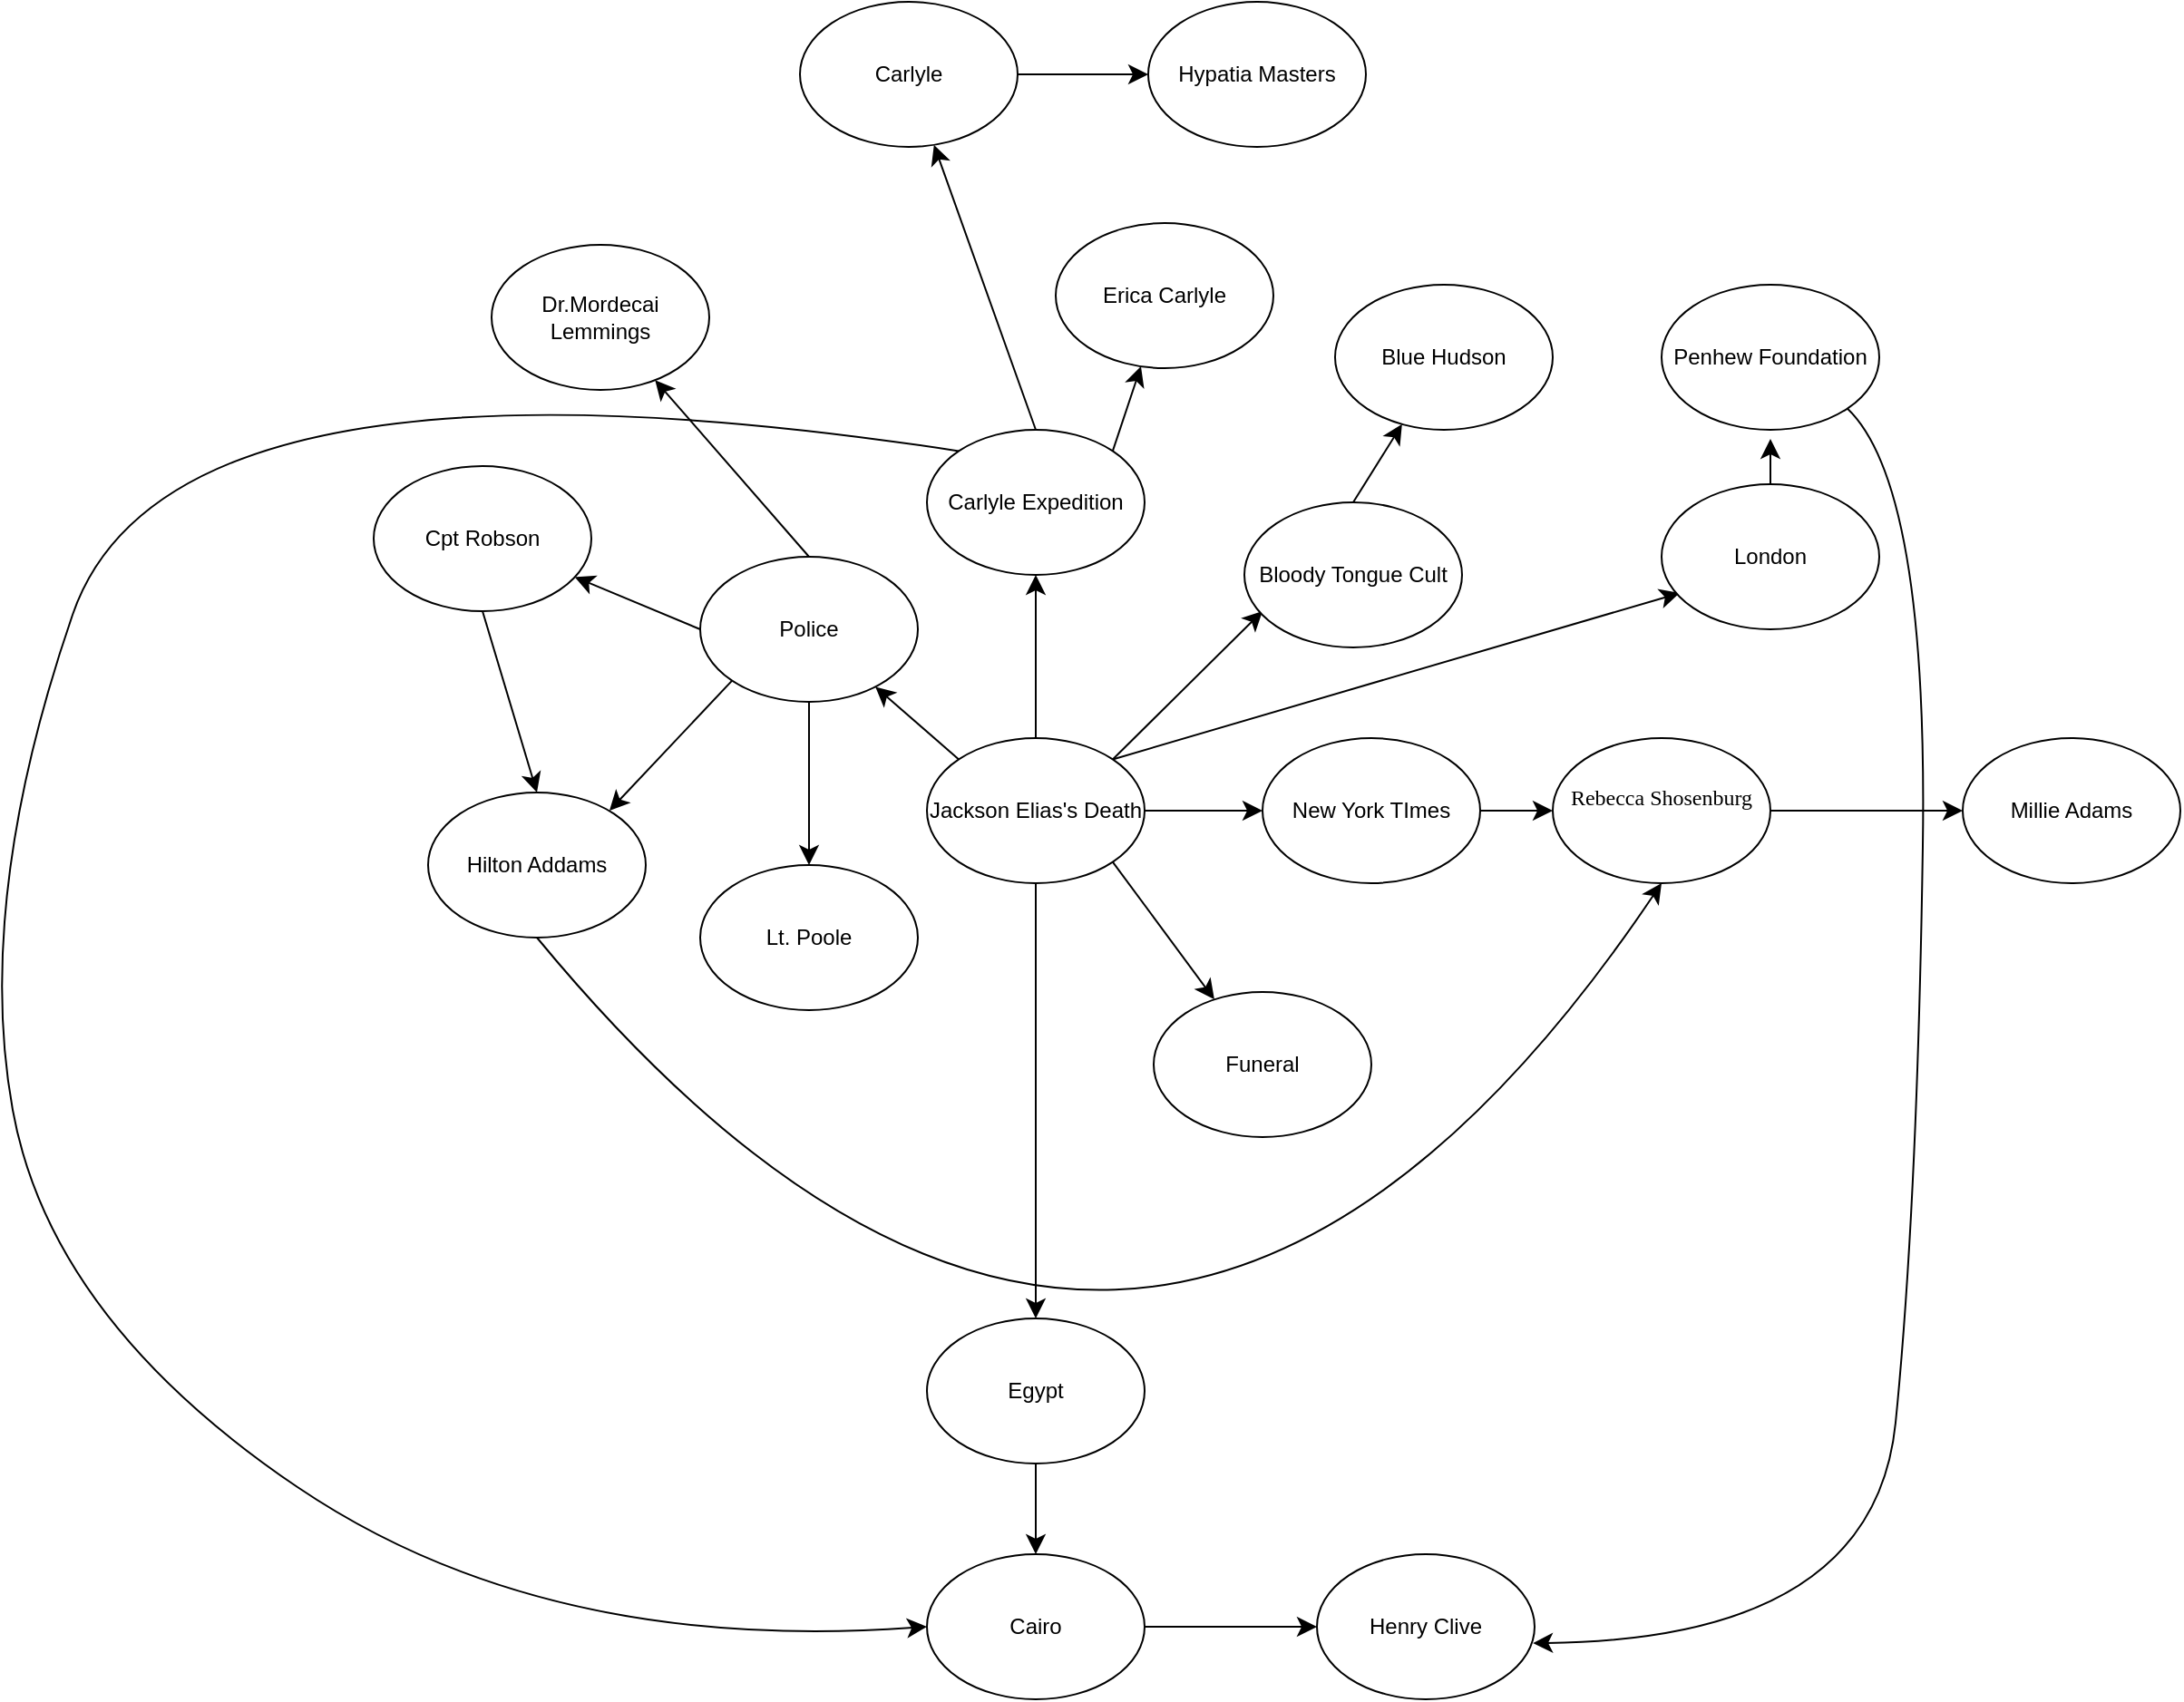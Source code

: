 <mxfile version="25.0.1">
  <diagram name="Page-1" id="b_HDnpSnPiXC6NOEgiW1">
    <mxGraphModel dx="250" dy="-992" grid="0" gridSize="11" guides="1" tooltips="1" connect="1" arrows="1" fold="1" page="0" pageScale="1" pageWidth="3300" pageHeight="4681" math="0" shadow="0">
      <root>
        <mxCell id="0" />
        <mxCell id="1" parent="0" />
        <mxCell id="oPstrzkBWRwHzrpRvFm4-18" style="edgeStyle=none;curved=1;rounded=0;orthogonalLoop=1;jettySize=auto;html=1;exitX=1;exitY=0;exitDx=0;exitDy=0;fontSize=12;startSize=8;endSize=8;" parent="1" source="oPstrzkBWRwHzrpRvFm4-16" edge="1">
          <mxGeometry relative="1" as="geometry">
            <mxPoint x="1795" y="2191" as="targetPoint" />
          </mxGeometry>
        </mxCell>
        <mxCell id="oPstrzkBWRwHzrpRvFm4-19" style="edgeStyle=none;curved=1;rounded=0;orthogonalLoop=1;jettySize=auto;html=1;exitX=0.5;exitY=0;exitDx=0;exitDy=0;fontSize=12;startSize=8;endSize=8;" parent="1" source="oPstrzkBWRwHzrpRvFm4-16" edge="1">
          <mxGeometry relative="1" as="geometry">
            <mxPoint x="1670" y="2171" as="targetPoint" />
          </mxGeometry>
        </mxCell>
        <mxCell id="oPstrzkBWRwHzrpRvFm4-20" style="edgeStyle=none;curved=1;rounded=0;orthogonalLoop=1;jettySize=auto;html=1;exitX=0;exitY=0;exitDx=0;exitDy=0;fontSize=12;startSize=8;endSize=8;" parent="1" source="oPstrzkBWRwHzrpRvFm4-16" target="oPstrzkBWRwHzrpRvFm4-21" edge="1">
          <mxGeometry relative="1" as="geometry">
            <mxPoint x="1545" y="2201" as="targetPoint" />
          </mxGeometry>
        </mxCell>
        <mxCell id="oPstrzkBWRwHzrpRvFm4-29" style="edgeStyle=none;curved=1;rounded=0;orthogonalLoop=1;jettySize=auto;html=1;exitX=1;exitY=0.5;exitDx=0;exitDy=0;fontSize=12;startSize=8;endSize=8;" parent="1" source="oPstrzkBWRwHzrpRvFm4-16" target="oPstrzkBWRwHzrpRvFm4-30" edge="1">
          <mxGeometry relative="1" as="geometry">
            <mxPoint x="1855" y="2301" as="targetPoint" />
          </mxGeometry>
        </mxCell>
        <mxCell id="oPstrzkBWRwHzrpRvFm4-32" style="edgeStyle=none;curved=1;rounded=0;orthogonalLoop=1;jettySize=auto;html=1;exitX=1;exitY=1;exitDx=0;exitDy=0;fontSize=12;startSize=8;endSize=8;" parent="1" source="oPstrzkBWRwHzrpRvFm4-16" target="oPstrzkBWRwHzrpRvFm4-33" edge="1">
          <mxGeometry relative="1" as="geometry">
            <mxPoint x="1795" y="2441" as="targetPoint" />
          </mxGeometry>
        </mxCell>
        <mxCell id="oPstrzkBWRwHzrpRvFm4-36" style="edgeStyle=none;curved=1;rounded=0;orthogonalLoop=1;jettySize=auto;html=1;exitX=1;exitY=0;exitDx=0;exitDy=0;fontSize=12;startSize=8;endSize=8;" parent="1" source="oPstrzkBWRwHzrpRvFm4-16" edge="1">
          <mxGeometry relative="1" as="geometry">
            <mxPoint x="2025" y="2181" as="targetPoint" />
          </mxGeometry>
        </mxCell>
        <mxCell id="oPstrzkBWRwHzrpRvFm4-39" style="edgeStyle=none;curved=1;rounded=0;orthogonalLoop=1;jettySize=auto;html=1;exitX=0.5;exitY=1;exitDx=0;exitDy=0;fontSize=12;startSize=8;endSize=8;" parent="1" source="oPstrzkBWRwHzrpRvFm4-16" target="oPstrzkBWRwHzrpRvFm4-40" edge="1">
          <mxGeometry relative="1" as="geometry">
            <mxPoint x="1665" y="2621" as="targetPoint" />
          </mxGeometry>
        </mxCell>
        <mxCell id="oPstrzkBWRwHzrpRvFm4-16" value="Jackson Elias&#39;s Death" style="ellipse;whiteSpace=wrap;html=1;" parent="1" vertex="1">
          <mxGeometry x="1610" y="2261" width="120" height="80" as="geometry" />
        </mxCell>
        <mxCell id="oPstrzkBWRwHzrpRvFm4-24" style="edgeStyle=none;curved=1;rounded=0;orthogonalLoop=1;jettySize=auto;html=1;exitX=0.5;exitY=1;exitDx=0;exitDy=0;fontSize=12;startSize=8;endSize=8;" parent="1" source="oPstrzkBWRwHzrpRvFm4-21" target="oPstrzkBWRwHzrpRvFm4-27" edge="1">
          <mxGeometry relative="1" as="geometry">
            <mxPoint x="1545" y="2371" as="targetPoint" />
          </mxGeometry>
        </mxCell>
        <mxCell id="oPstrzkBWRwHzrpRvFm4-25" style="edgeStyle=none;curved=1;rounded=0;orthogonalLoop=1;jettySize=auto;html=1;exitX=0;exitY=1;exitDx=0;exitDy=0;fontSize=12;startSize=8;endSize=8;" parent="1" source="oPstrzkBWRwHzrpRvFm4-21" edge="1">
          <mxGeometry relative="1" as="geometry">
            <mxPoint x="1435" y="2301" as="targetPoint" />
          </mxGeometry>
        </mxCell>
        <mxCell id="oPstrzkBWRwHzrpRvFm4-26" style="edgeStyle=none;curved=1;rounded=0;orthogonalLoop=1;jettySize=auto;html=1;exitX=0;exitY=0.5;exitDx=0;exitDy=0;fontSize=12;startSize=8;endSize=8;" parent="1" source="oPstrzkBWRwHzrpRvFm4-21" target="oPstrzkBWRwHzrpRvFm4-37" edge="1">
          <mxGeometry relative="1" as="geometry">
            <mxPoint x="1365" y="2151" as="targetPoint" />
          </mxGeometry>
        </mxCell>
        <mxCell id="K64KkESOAolKnABilGlZ-12" style="edgeStyle=none;curved=1;rounded=0;orthogonalLoop=1;jettySize=auto;html=1;exitX=0.5;exitY=0;exitDx=0;exitDy=0;fontSize=12;startSize=8;endSize=8;" edge="1" parent="1" source="oPstrzkBWRwHzrpRvFm4-21" target="K64KkESOAolKnABilGlZ-13">
          <mxGeometry relative="1" as="geometry">
            <mxPoint x="1430" y="2029" as="targetPoint" />
          </mxGeometry>
        </mxCell>
        <mxCell id="oPstrzkBWRwHzrpRvFm4-21" value="Police" style="ellipse;whiteSpace=wrap;html=1;" parent="1" vertex="1">
          <mxGeometry x="1485" y="2161" width="120" height="80" as="geometry" />
        </mxCell>
        <mxCell id="oPstrzkBWRwHzrpRvFm4-50" style="edgeStyle=none;curved=1;rounded=0;orthogonalLoop=1;jettySize=auto;html=1;exitX=0;exitY=0;exitDx=0;exitDy=0;entryX=0;entryY=0.5;entryDx=0;entryDy=0;fontSize=12;startSize=8;endSize=8;" parent="1" source="oPstrzkBWRwHzrpRvFm4-22" target="oPstrzkBWRwHzrpRvFm4-42" edge="1">
          <mxGeometry relative="1" as="geometry">
            <Array as="points">
              <mxPoint x="1193" y="2036" />
              <mxPoint x="1085" y="2350" />
              <mxPoint x="1127" y="2582" />
              <mxPoint x="1399" y="2766" />
            </Array>
          </mxGeometry>
        </mxCell>
        <mxCell id="K64KkESOAolKnABilGlZ-1" style="edgeStyle=none;curved=1;rounded=0;orthogonalLoop=1;jettySize=auto;html=1;exitX=1;exitY=0;exitDx=0;exitDy=0;fontSize=12;startSize=8;endSize=8;" edge="1" parent="1" source="oPstrzkBWRwHzrpRvFm4-22" target="K64KkESOAolKnABilGlZ-2">
          <mxGeometry relative="1" as="geometry">
            <mxPoint x="1733" y="2037" as="targetPoint" />
          </mxGeometry>
        </mxCell>
        <mxCell id="K64KkESOAolKnABilGlZ-8" style="edgeStyle=none;curved=1;rounded=0;orthogonalLoop=1;jettySize=auto;html=1;exitX=0.5;exitY=0;exitDx=0;exitDy=0;fontSize=12;startSize=8;endSize=8;" edge="1" parent="1" source="oPstrzkBWRwHzrpRvFm4-22" target="K64KkESOAolKnABilGlZ-9">
          <mxGeometry relative="1" as="geometry">
            <mxPoint x="1596" y="1942" as="targetPoint" />
          </mxGeometry>
        </mxCell>
        <mxCell id="oPstrzkBWRwHzrpRvFm4-22" value="Carlyle Expedition" style="ellipse;whiteSpace=wrap;html=1;" parent="1" vertex="1">
          <mxGeometry x="1610" y="2091" width="120" height="80" as="geometry" />
        </mxCell>
        <mxCell id="K64KkESOAolKnABilGlZ-3" style="edgeStyle=none;curved=1;rounded=0;orthogonalLoop=1;jettySize=auto;html=1;exitX=0.5;exitY=0;exitDx=0;exitDy=0;fontSize=12;startSize=8;endSize=8;" edge="1" parent="1" source="oPstrzkBWRwHzrpRvFm4-23" target="K64KkESOAolKnABilGlZ-4">
          <mxGeometry relative="1" as="geometry">
            <mxPoint x="1868" y="2058" as="targetPoint" />
          </mxGeometry>
        </mxCell>
        <mxCell id="oPstrzkBWRwHzrpRvFm4-23" value="Bloody Tongue Cult" style="ellipse;whiteSpace=wrap;html=1;" parent="1" vertex="1">
          <mxGeometry x="1785" y="2131" width="120" height="80" as="geometry" />
        </mxCell>
        <mxCell id="oPstrzkBWRwHzrpRvFm4-27" value="Lt. Poole" style="ellipse;whiteSpace=wrap;html=1;" parent="1" vertex="1">
          <mxGeometry x="1485" y="2331" width="120" height="80" as="geometry" />
        </mxCell>
        <mxCell id="oPstrzkBWRwHzrpRvFm4-35" style="edgeStyle=none;curved=1;rounded=0;orthogonalLoop=1;jettySize=auto;html=1;exitX=0.5;exitY=1;exitDx=0;exitDy=0;entryX=0.5;entryY=1;entryDx=0;entryDy=0;fontSize=12;startSize=8;endSize=8;" parent="1" source="oPstrzkBWRwHzrpRvFm4-28" target="oPstrzkBWRwHzrpRvFm4-34" edge="1">
          <mxGeometry relative="1" as="geometry">
            <Array as="points">
              <mxPoint x="1725" y="2771" />
            </Array>
          </mxGeometry>
        </mxCell>
        <mxCell id="oPstrzkBWRwHzrpRvFm4-28" value="Hilton Addams" style="ellipse;whiteSpace=wrap;html=1;" parent="1" vertex="1">
          <mxGeometry x="1335" y="2291" width="120" height="80" as="geometry" />
        </mxCell>
        <mxCell id="oPstrzkBWRwHzrpRvFm4-31" style="edgeStyle=none;curved=1;rounded=0;orthogonalLoop=1;jettySize=auto;html=1;exitX=1;exitY=0.5;exitDx=0;exitDy=0;fontSize=12;startSize=8;endSize=8;" parent="1" source="oPstrzkBWRwHzrpRvFm4-30" target="oPstrzkBWRwHzrpRvFm4-34" edge="1">
          <mxGeometry relative="1" as="geometry">
            <mxPoint x="2015" y="2301" as="targetPoint" />
          </mxGeometry>
        </mxCell>
        <mxCell id="oPstrzkBWRwHzrpRvFm4-30" value="New York TImes" style="ellipse;whiteSpace=wrap;html=1;" parent="1" vertex="1">
          <mxGeometry x="1795" y="2261" width="120" height="80" as="geometry" />
        </mxCell>
        <mxCell id="oPstrzkBWRwHzrpRvFm4-33" value="Funeral" style="ellipse;whiteSpace=wrap;html=1;" parent="1" vertex="1">
          <mxGeometry x="1735" y="2401" width="120" height="80" as="geometry" />
        </mxCell>
        <mxCell id="K64KkESOAolKnABilGlZ-5" style="edgeStyle=none;curved=1;rounded=0;orthogonalLoop=1;jettySize=auto;html=1;exitX=1;exitY=0.5;exitDx=0;exitDy=0;fontSize=12;startSize=8;endSize=8;" edge="1" parent="1" source="oPstrzkBWRwHzrpRvFm4-34" target="K64KkESOAolKnABilGlZ-6">
          <mxGeometry relative="1" as="geometry">
            <mxPoint x="2185" y="2301" as="targetPoint" />
          </mxGeometry>
        </mxCell>
        <mxCell id="oPstrzkBWRwHzrpRvFm4-34" value="&#xa;&lt;span style=&quot;left: 136.313px; top: 187.976px; font-size: 12px; font-family: serif; transform: scaleX(0.994);&quot;&gt;Rebecca Shosenburg&lt;/span&gt;&#xa;&#xa;" style="ellipse;whiteSpace=wrap;html=1;" parent="1" vertex="1">
          <mxGeometry x="1955" y="2261" width="120" height="80" as="geometry" />
        </mxCell>
        <mxCell id="oPstrzkBWRwHzrpRvFm4-49" style="edgeStyle=none;curved=1;rounded=0;orthogonalLoop=1;jettySize=auto;html=1;exitX=0.5;exitY=1;exitDx=0;exitDy=0;entryX=0.5;entryY=0;entryDx=0;entryDy=0;fontSize=12;startSize=8;endSize=8;" parent="1" source="oPstrzkBWRwHzrpRvFm4-37" target="oPstrzkBWRwHzrpRvFm4-28" edge="1">
          <mxGeometry relative="1" as="geometry" />
        </mxCell>
        <mxCell id="oPstrzkBWRwHzrpRvFm4-37" value="Cpt Robson" style="ellipse;whiteSpace=wrap;html=1;" parent="1" vertex="1">
          <mxGeometry x="1305" y="2111" width="120" height="80" as="geometry" />
        </mxCell>
        <mxCell id="oPstrzkBWRwHzrpRvFm4-43" style="edgeStyle=none;curved=1;rounded=0;orthogonalLoop=1;jettySize=auto;html=1;exitX=0.5;exitY=0;exitDx=0;exitDy=0;fontSize=12;startSize=8;endSize=8;" parent="1" source="oPstrzkBWRwHzrpRvFm4-38" edge="1">
          <mxGeometry relative="1" as="geometry">
            <mxPoint x="2075" y="2096" as="targetPoint" />
          </mxGeometry>
        </mxCell>
        <mxCell id="oPstrzkBWRwHzrpRvFm4-38" value="London" style="ellipse;whiteSpace=wrap;html=1;" parent="1" vertex="1">
          <mxGeometry x="2015" y="2121" width="120" height="80" as="geometry" />
        </mxCell>
        <mxCell id="oPstrzkBWRwHzrpRvFm4-41" style="edgeStyle=none;curved=1;rounded=0;orthogonalLoop=1;jettySize=auto;html=1;exitX=0.5;exitY=1;exitDx=0;exitDy=0;fontSize=12;startSize=8;endSize=8;" parent="1" source="oPstrzkBWRwHzrpRvFm4-40" target="oPstrzkBWRwHzrpRvFm4-42" edge="1">
          <mxGeometry relative="1" as="geometry">
            <mxPoint x="1665" y="2711" as="targetPoint" />
          </mxGeometry>
        </mxCell>
        <mxCell id="oPstrzkBWRwHzrpRvFm4-40" value="Egypt" style="ellipse;whiteSpace=wrap;html=1;" parent="1" vertex="1">
          <mxGeometry x="1610" y="2581" width="120" height="80" as="geometry" />
        </mxCell>
        <mxCell id="oPstrzkBWRwHzrpRvFm4-46" style="edgeStyle=none;curved=1;rounded=0;orthogonalLoop=1;jettySize=auto;html=1;exitX=1;exitY=0.5;exitDx=0;exitDy=0;fontSize=12;startSize=8;endSize=8;" parent="1" source="oPstrzkBWRwHzrpRvFm4-42" target="oPstrzkBWRwHzrpRvFm4-47" edge="1">
          <mxGeometry relative="1" as="geometry">
            <mxPoint x="1815" y="2751" as="targetPoint" />
          </mxGeometry>
        </mxCell>
        <mxCell id="oPstrzkBWRwHzrpRvFm4-42" value="Cairo" style="ellipse;whiteSpace=wrap;html=1;" parent="1" vertex="1">
          <mxGeometry x="1610" y="2711" width="120" height="80" as="geometry" />
        </mxCell>
        <mxCell id="oPstrzkBWRwHzrpRvFm4-45" value="Penhew Foundation" style="ellipse;whiteSpace=wrap;html=1;" parent="1" vertex="1">
          <mxGeometry x="2015" y="2011" width="120" height="80" as="geometry" />
        </mxCell>
        <mxCell id="oPstrzkBWRwHzrpRvFm4-47" value="Henry Clive" style="ellipse;whiteSpace=wrap;html=1;" parent="1" vertex="1">
          <mxGeometry x="1825" y="2711" width="120" height="80" as="geometry" />
        </mxCell>
        <mxCell id="oPstrzkBWRwHzrpRvFm4-48" style="edgeStyle=none;curved=1;rounded=0;orthogonalLoop=1;jettySize=auto;html=1;exitX=1;exitY=1;exitDx=0;exitDy=0;entryX=0.992;entryY=0.613;entryDx=0;entryDy=0;entryPerimeter=0;fontSize=12;startSize=8;endSize=8;" parent="1" source="oPstrzkBWRwHzrpRvFm4-45" target="oPstrzkBWRwHzrpRvFm4-47" edge="1">
          <mxGeometry relative="1" as="geometry">
            <Array as="points">
              <mxPoint x="2162" y="2122" />
              <mxPoint x="2156" y="2519" />
              <mxPoint x="2132" y="2758" />
            </Array>
          </mxGeometry>
        </mxCell>
        <mxCell id="K64KkESOAolKnABilGlZ-2" value="Erica Carlyle" style="ellipse;whiteSpace=wrap;html=1;" vertex="1" parent="1">
          <mxGeometry x="1681" y="1977" width="120" height="80" as="geometry" />
        </mxCell>
        <mxCell id="K64KkESOAolKnABilGlZ-4" value="&lt;div&gt;Blue Hudson&lt;/div&gt;" style="ellipse;whiteSpace=wrap;html=1;" vertex="1" parent="1">
          <mxGeometry x="1835" y="2011" width="120" height="80" as="geometry" />
        </mxCell>
        <mxCell id="K64KkESOAolKnABilGlZ-6" value="&lt;div&gt;Millie Adams&lt;/div&gt;" style="ellipse;whiteSpace=wrap;html=1;" vertex="1" parent="1">
          <mxGeometry x="2181" y="2261" width="120" height="80" as="geometry" />
        </mxCell>
        <mxCell id="K64KkESOAolKnABilGlZ-10" style="edgeStyle=none;curved=1;rounded=0;orthogonalLoop=1;jettySize=auto;html=1;exitX=1;exitY=0.5;exitDx=0;exitDy=0;fontSize=12;startSize=8;endSize=8;" edge="1" parent="1" source="K64KkESOAolKnABilGlZ-9" target="K64KkESOAolKnABilGlZ-11">
          <mxGeometry relative="1" as="geometry">
            <mxPoint x="1732" y="1895" as="targetPoint" />
          </mxGeometry>
        </mxCell>
        <mxCell id="K64KkESOAolKnABilGlZ-9" value="&lt;div&gt;Carlyle&lt;/div&gt;" style="ellipse;whiteSpace=wrap;html=1;" vertex="1" parent="1">
          <mxGeometry x="1540" y="1855" width="120" height="80" as="geometry" />
        </mxCell>
        <mxCell id="K64KkESOAolKnABilGlZ-11" value="Hypatia Masters" style="ellipse;whiteSpace=wrap;html=1;" vertex="1" parent="1">
          <mxGeometry x="1732" y="1855" width="120" height="80" as="geometry" />
        </mxCell>
        <mxCell id="K64KkESOAolKnABilGlZ-13" value="&lt;div&gt;Dr.Mordecai Lemmings&lt;/div&gt;" style="ellipse;whiteSpace=wrap;html=1;" vertex="1" parent="1">
          <mxGeometry x="1370" y="1989" width="120" height="80" as="geometry" />
        </mxCell>
      </root>
    </mxGraphModel>
  </diagram>
</mxfile>
